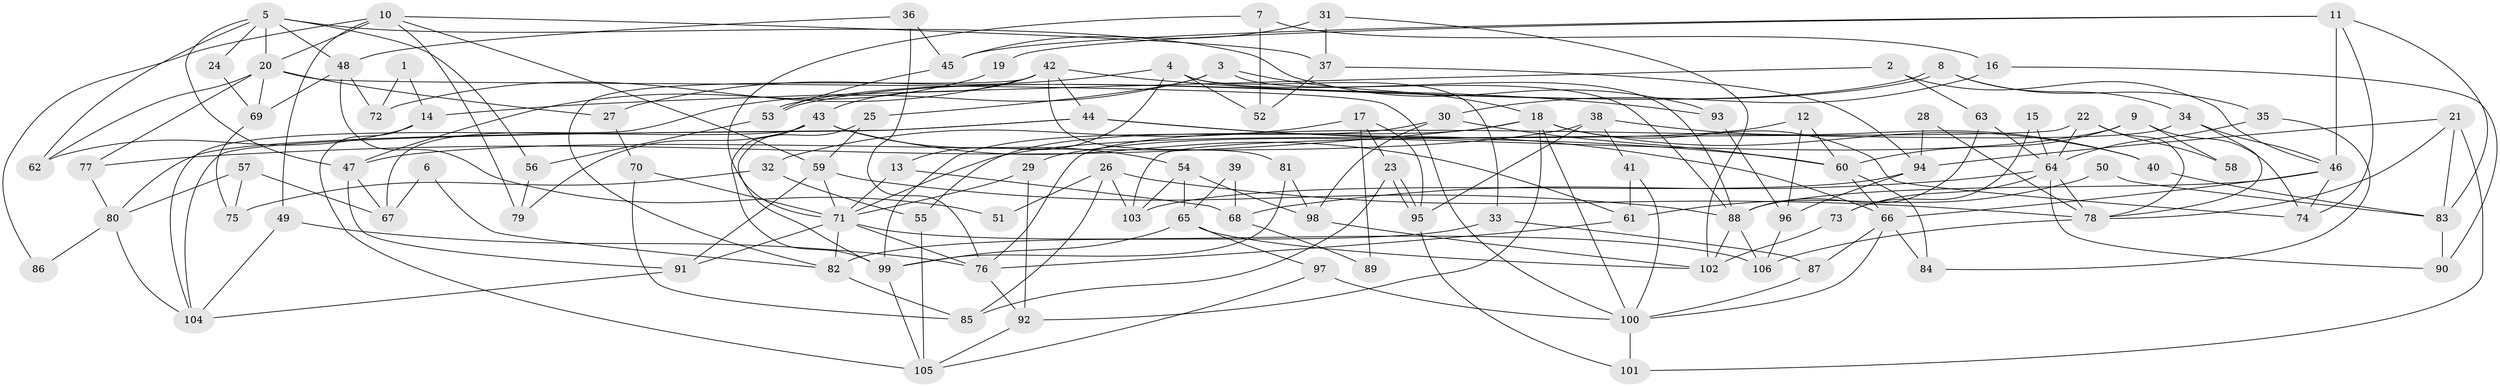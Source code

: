 // coarse degree distribution, {3: 0.19117647058823528, 9: 0.04411764705882353, 6: 0.16176470588235295, 7: 0.11764705882352941, 2: 0.10294117647058823, 4: 0.22058823529411764, 1: 0.014705882352941176, 5: 0.07352941176470588, 10: 0.029411764705882353, 8: 0.04411764705882353}
// Generated by graph-tools (version 1.1) at 2025/41/03/06/25 10:41:59]
// undirected, 106 vertices, 212 edges
graph export_dot {
graph [start="1"]
  node [color=gray90,style=filled];
  1;
  2;
  3;
  4;
  5;
  6;
  7;
  8;
  9;
  10;
  11;
  12;
  13;
  14;
  15;
  16;
  17;
  18;
  19;
  20;
  21;
  22;
  23;
  24;
  25;
  26;
  27;
  28;
  29;
  30;
  31;
  32;
  33;
  34;
  35;
  36;
  37;
  38;
  39;
  40;
  41;
  42;
  43;
  44;
  45;
  46;
  47;
  48;
  49;
  50;
  51;
  52;
  53;
  54;
  55;
  56;
  57;
  58;
  59;
  60;
  61;
  62;
  63;
  64;
  65;
  66;
  67;
  68;
  69;
  70;
  71;
  72;
  73;
  74;
  75;
  76;
  77;
  78;
  79;
  80;
  81;
  82;
  83;
  84;
  85;
  86;
  87;
  88;
  89;
  90;
  91;
  92;
  93;
  94;
  95;
  96;
  97;
  98;
  99;
  100;
  101;
  102;
  103;
  104;
  105;
  106;
  1 -- 14;
  1 -- 72;
  2 -- 63;
  2 -- 46;
  2 -- 14;
  3 -- 88;
  3 -- 18;
  3 -- 25;
  3 -- 67;
  4 -- 33;
  4 -- 88;
  4 -- 13;
  4 -- 27;
  4 -- 52;
  5 -- 93;
  5 -- 20;
  5 -- 24;
  5 -- 47;
  5 -- 48;
  5 -- 56;
  5 -- 62;
  6 -- 82;
  6 -- 67;
  7 -- 16;
  7 -- 52;
  7 -- 71;
  8 -- 34;
  8 -- 53;
  8 -- 53;
  8 -- 35;
  9 -- 60;
  9 -- 29;
  9 -- 58;
  9 -- 74;
  10 -- 49;
  10 -- 59;
  10 -- 20;
  10 -- 37;
  10 -- 79;
  10 -- 86;
  11 -- 74;
  11 -- 45;
  11 -- 19;
  11 -- 46;
  11 -- 83;
  12 -- 60;
  12 -- 71;
  12 -- 96;
  13 -- 71;
  13 -- 68;
  14 -- 62;
  14 -- 105;
  15 -- 73;
  15 -- 64;
  16 -- 30;
  16 -- 90;
  17 -- 95;
  17 -- 23;
  17 -- 32;
  17 -- 89;
  18 -- 77;
  18 -- 74;
  18 -- 40;
  18 -- 55;
  18 -- 92;
  18 -- 100;
  19 -- 47;
  20 -- 100;
  20 -- 27;
  20 -- 62;
  20 -- 69;
  20 -- 77;
  21 -- 83;
  21 -- 94;
  21 -- 78;
  21 -- 101;
  22 -- 78;
  22 -- 64;
  22 -- 58;
  22 -- 103;
  23 -- 85;
  23 -- 95;
  23 -- 95;
  24 -- 69;
  25 -- 99;
  25 -- 59;
  26 -- 78;
  26 -- 103;
  26 -- 51;
  26 -- 85;
  27 -- 70;
  28 -- 78;
  28 -- 94;
  29 -- 71;
  29 -- 92;
  30 -- 98;
  30 -- 99;
  30 -- 60;
  31 -- 37;
  31 -- 102;
  31 -- 45;
  32 -- 55;
  32 -- 75;
  33 -- 87;
  33 -- 82;
  34 -- 78;
  34 -- 76;
  34 -- 46;
  35 -- 84;
  35 -- 64;
  36 -- 45;
  36 -- 76;
  36 -- 48;
  37 -- 94;
  37 -- 52;
  38 -- 47;
  38 -- 95;
  38 -- 40;
  38 -- 41;
  39 -- 65;
  39 -- 68;
  40 -- 83;
  41 -- 100;
  41 -- 61;
  42 -- 43;
  42 -- 82;
  42 -- 44;
  42 -- 72;
  42 -- 81;
  42 -- 93;
  43 -- 61;
  43 -- 104;
  43 -- 54;
  43 -- 79;
  43 -- 99;
  44 -- 66;
  44 -- 60;
  44 -- 80;
  44 -- 104;
  45 -- 53;
  46 -- 66;
  46 -- 74;
  46 -- 88;
  47 -- 91;
  47 -- 67;
  48 -- 51;
  48 -- 69;
  48 -- 72;
  49 -- 104;
  49 -- 76;
  50 -- 61;
  50 -- 83;
  53 -- 56;
  54 -- 65;
  54 -- 98;
  54 -- 103;
  55 -- 105;
  56 -- 79;
  57 -- 67;
  57 -- 75;
  57 -- 80;
  59 -- 91;
  59 -- 71;
  59 -- 88;
  60 -- 66;
  60 -- 84;
  61 -- 76;
  63 -- 88;
  63 -- 64;
  64 -- 78;
  64 -- 68;
  64 -- 73;
  64 -- 90;
  65 -- 97;
  65 -- 102;
  65 -- 99;
  66 -- 84;
  66 -- 87;
  66 -- 100;
  68 -- 89;
  69 -- 75;
  70 -- 71;
  70 -- 85;
  71 -- 76;
  71 -- 82;
  71 -- 91;
  71 -- 106;
  73 -- 102;
  76 -- 92;
  77 -- 80;
  78 -- 106;
  80 -- 86;
  80 -- 104;
  81 -- 99;
  81 -- 98;
  82 -- 85;
  83 -- 90;
  87 -- 100;
  88 -- 102;
  88 -- 106;
  91 -- 104;
  92 -- 105;
  93 -- 96;
  94 -- 96;
  94 -- 103;
  95 -- 101;
  96 -- 106;
  97 -- 105;
  97 -- 100;
  98 -- 102;
  99 -- 105;
  100 -- 101;
}
